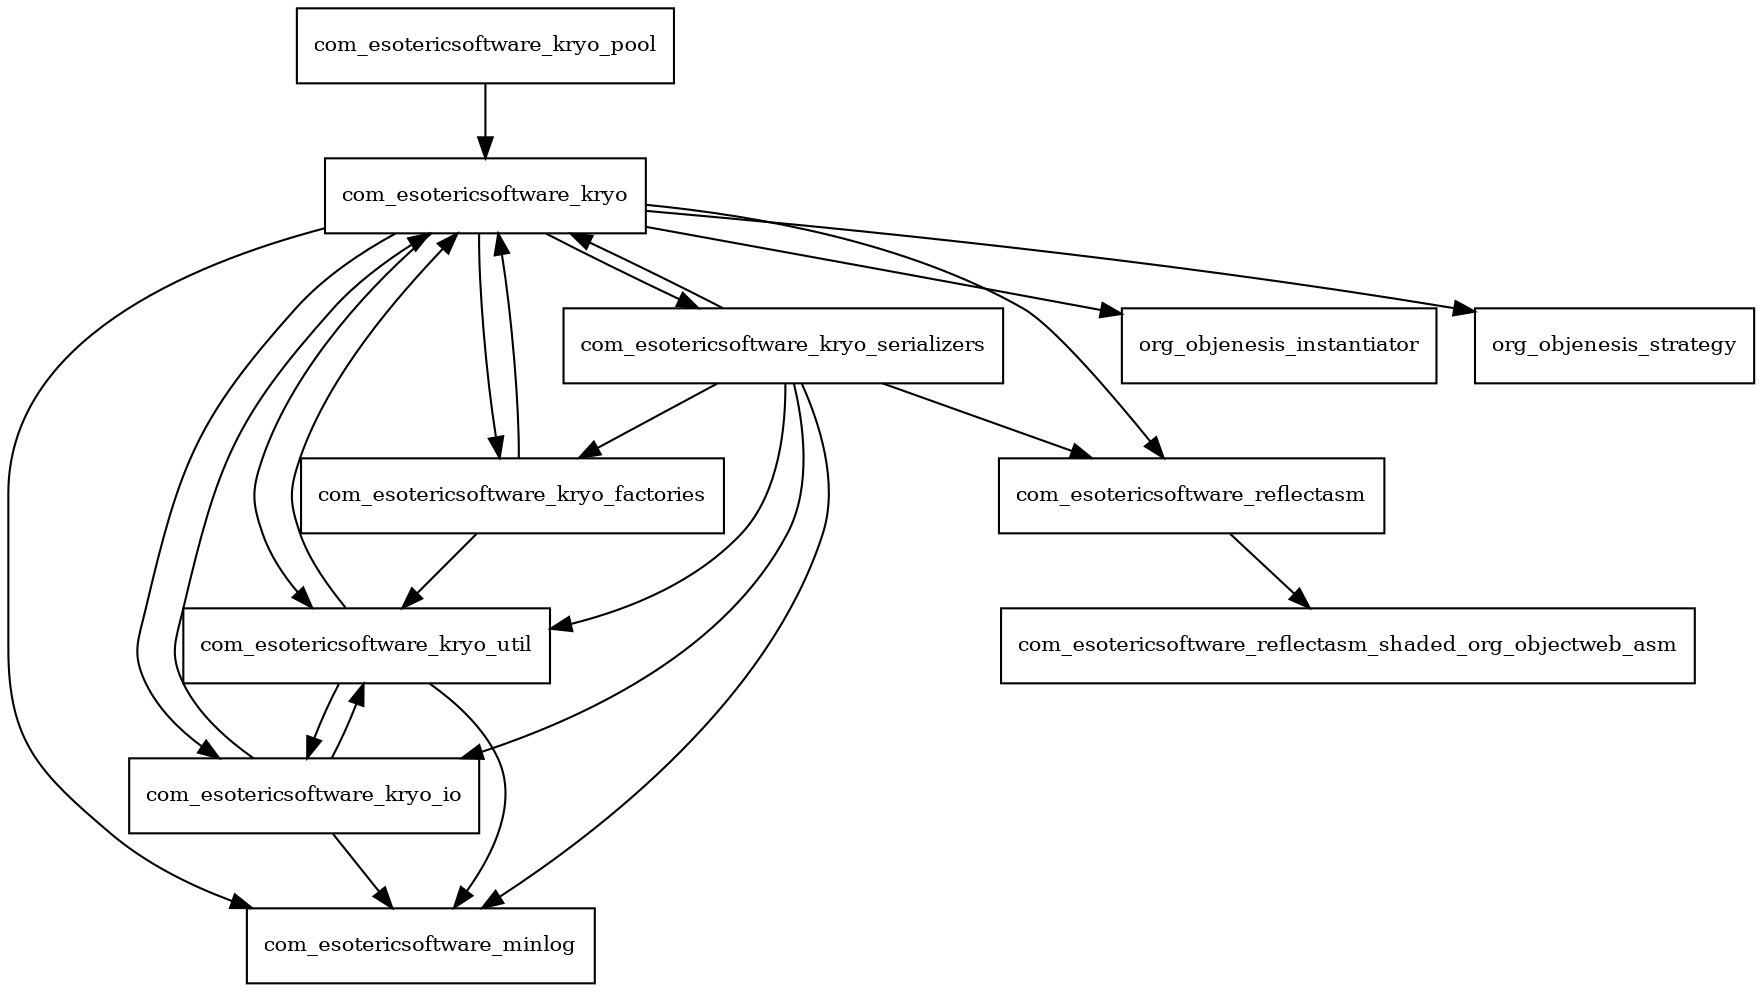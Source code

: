 digraph kryo_2_24_0_package_dependencies {
  node [shape = box, fontsize=10.0];
  com_esotericsoftware_kryo -> com_esotericsoftware_kryo_factories;
  com_esotericsoftware_kryo -> com_esotericsoftware_kryo_io;
  com_esotericsoftware_kryo -> com_esotericsoftware_kryo_serializers;
  com_esotericsoftware_kryo -> com_esotericsoftware_kryo_util;
  com_esotericsoftware_kryo -> com_esotericsoftware_minlog;
  com_esotericsoftware_kryo -> com_esotericsoftware_reflectasm;
  com_esotericsoftware_kryo -> org_objenesis_instantiator;
  com_esotericsoftware_kryo -> org_objenesis_strategy;
  com_esotericsoftware_kryo_factories -> com_esotericsoftware_kryo;
  com_esotericsoftware_kryo_factories -> com_esotericsoftware_kryo_util;
  com_esotericsoftware_kryo_io -> com_esotericsoftware_kryo;
  com_esotericsoftware_kryo_io -> com_esotericsoftware_kryo_util;
  com_esotericsoftware_kryo_io -> com_esotericsoftware_minlog;
  com_esotericsoftware_kryo_pool -> com_esotericsoftware_kryo;
  com_esotericsoftware_kryo_serializers -> com_esotericsoftware_kryo;
  com_esotericsoftware_kryo_serializers -> com_esotericsoftware_kryo_factories;
  com_esotericsoftware_kryo_serializers -> com_esotericsoftware_kryo_io;
  com_esotericsoftware_kryo_serializers -> com_esotericsoftware_kryo_util;
  com_esotericsoftware_kryo_serializers -> com_esotericsoftware_minlog;
  com_esotericsoftware_kryo_serializers -> com_esotericsoftware_reflectasm;
  com_esotericsoftware_kryo_util -> com_esotericsoftware_kryo;
  com_esotericsoftware_kryo_util -> com_esotericsoftware_kryo_io;
  com_esotericsoftware_kryo_util -> com_esotericsoftware_minlog;
  com_esotericsoftware_reflectasm -> com_esotericsoftware_reflectasm_shaded_org_objectweb_asm;
}
